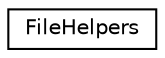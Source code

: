 digraph "Graphical Class Hierarchy"
{
  edge [fontname="Helvetica",fontsize="10",labelfontname="Helvetica",labelfontsize="10"];
  node [fontname="Helvetica",fontsize="10",shape=record];
  rankdir="LR";
  Node0 [label="FileHelpers",height=0.2,width=0.4,color="black", fillcolor="white", style="filled",URL="$de/d41/class_file_helpers.html",tooltip="Functions for an easier usage of files and paths. "];
}
